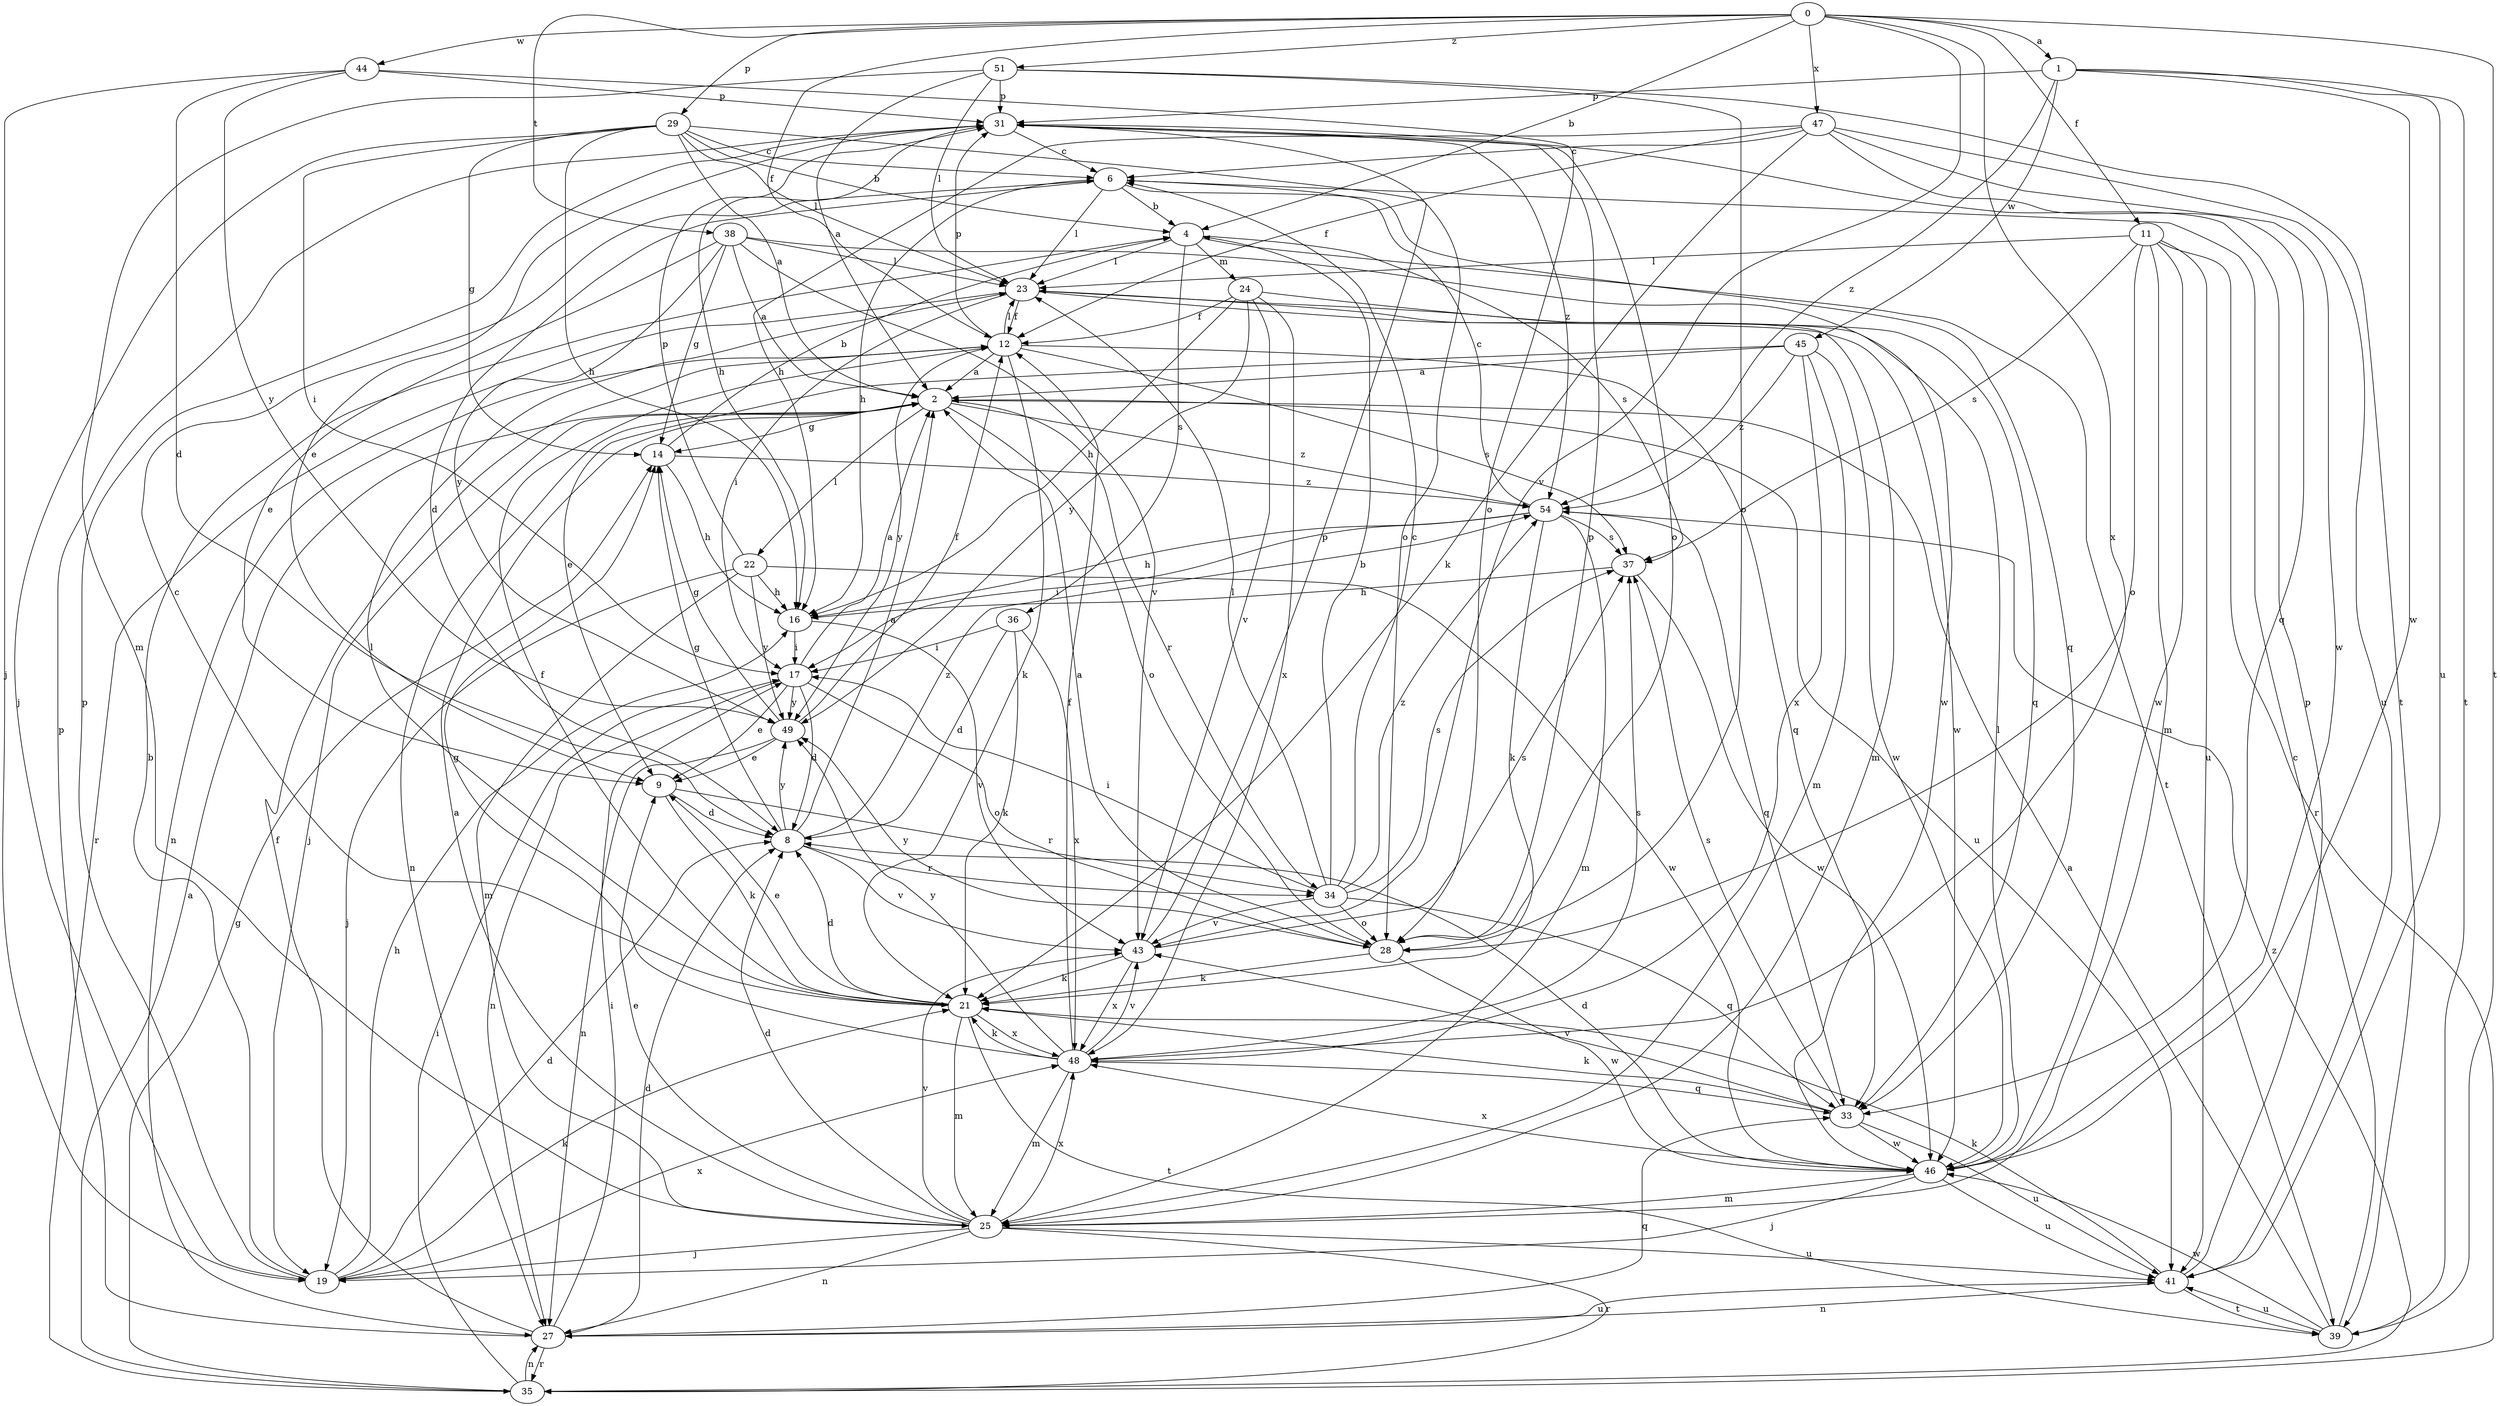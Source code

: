strict digraph  {
0;
1;
2;
4;
6;
8;
9;
11;
12;
14;
16;
17;
19;
21;
22;
23;
24;
25;
27;
28;
29;
31;
33;
34;
35;
36;
37;
38;
39;
41;
43;
44;
45;
46;
47;
48;
49;
51;
54;
0 -> 1  [label=a];
0 -> 4  [label=b];
0 -> 11  [label=f];
0 -> 12  [label=f];
0 -> 29  [label=p];
0 -> 38  [label=t];
0 -> 39  [label=t];
0 -> 43  [label=v];
0 -> 44  [label=w];
0 -> 47  [label=x];
0 -> 48  [label=x];
0 -> 51  [label=z];
1 -> 31  [label=p];
1 -> 39  [label=t];
1 -> 41  [label=u];
1 -> 45  [label=w];
1 -> 46  [label=w];
1 -> 54  [label=z];
2 -> 14  [label=g];
2 -> 19  [label=j];
2 -> 22  [label=l];
2 -> 27  [label=n];
2 -> 28  [label=o];
2 -> 34  [label=r];
2 -> 41  [label=u];
2 -> 54  [label=z];
4 -> 23  [label=l];
4 -> 24  [label=m];
4 -> 36  [label=s];
4 -> 37  [label=s];
4 -> 39  [label=t];
6 -> 4  [label=b];
6 -> 8  [label=d];
6 -> 16  [label=h];
6 -> 23  [label=l];
6 -> 33  [label=q];
8 -> 2  [label=a];
8 -> 14  [label=g];
8 -> 34  [label=r];
8 -> 43  [label=v];
8 -> 49  [label=y];
8 -> 54  [label=z];
9 -> 8  [label=d];
9 -> 21  [label=k];
9 -> 34  [label=r];
11 -> 23  [label=l];
11 -> 25  [label=m];
11 -> 28  [label=o];
11 -> 35  [label=r];
11 -> 37  [label=s];
11 -> 41  [label=u];
11 -> 46  [label=w];
12 -> 2  [label=a];
12 -> 21  [label=k];
12 -> 23  [label=l];
12 -> 27  [label=n];
12 -> 31  [label=p];
12 -> 33  [label=q];
12 -> 37  [label=s];
12 -> 49  [label=y];
14 -> 4  [label=b];
14 -> 16  [label=h];
14 -> 54  [label=z];
16 -> 17  [label=i];
16 -> 43  [label=v];
17 -> 2  [label=a];
17 -> 8  [label=d];
17 -> 9  [label=e];
17 -> 27  [label=n];
17 -> 28  [label=o];
17 -> 49  [label=y];
19 -> 4  [label=b];
19 -> 8  [label=d];
19 -> 16  [label=h];
19 -> 21  [label=k];
19 -> 31  [label=p];
19 -> 48  [label=x];
21 -> 6  [label=c];
21 -> 8  [label=d];
21 -> 9  [label=e];
21 -> 12  [label=f];
21 -> 23  [label=l];
21 -> 25  [label=m];
21 -> 39  [label=t];
21 -> 48  [label=x];
22 -> 16  [label=h];
22 -> 19  [label=j];
22 -> 25  [label=m];
22 -> 31  [label=p];
22 -> 46  [label=w];
22 -> 49  [label=y];
23 -> 12  [label=f];
23 -> 17  [label=i];
23 -> 33  [label=q];
23 -> 35  [label=r];
23 -> 46  [label=w];
24 -> 12  [label=f];
24 -> 16  [label=h];
24 -> 25  [label=m];
24 -> 43  [label=v];
24 -> 48  [label=x];
24 -> 49  [label=y];
25 -> 2  [label=a];
25 -> 8  [label=d];
25 -> 9  [label=e];
25 -> 19  [label=j];
25 -> 27  [label=n];
25 -> 35  [label=r];
25 -> 41  [label=u];
25 -> 43  [label=v];
25 -> 48  [label=x];
27 -> 8  [label=d];
27 -> 12  [label=f];
27 -> 17  [label=i];
27 -> 31  [label=p];
27 -> 33  [label=q];
27 -> 35  [label=r];
27 -> 41  [label=u];
28 -> 2  [label=a];
28 -> 21  [label=k];
28 -> 31  [label=p];
28 -> 46  [label=w];
28 -> 49  [label=y];
29 -> 2  [label=a];
29 -> 4  [label=b];
29 -> 6  [label=c];
29 -> 14  [label=g];
29 -> 16  [label=h];
29 -> 17  [label=i];
29 -> 19  [label=j];
29 -> 23  [label=l];
29 -> 28  [label=o];
31 -> 6  [label=c];
31 -> 9  [label=e];
31 -> 16  [label=h];
31 -> 28  [label=o];
31 -> 54  [label=z];
33 -> 21  [label=k];
33 -> 37  [label=s];
33 -> 41  [label=u];
33 -> 43  [label=v];
33 -> 46  [label=w];
34 -> 4  [label=b];
34 -> 6  [label=c];
34 -> 17  [label=i];
34 -> 23  [label=l];
34 -> 28  [label=o];
34 -> 33  [label=q];
34 -> 37  [label=s];
34 -> 43  [label=v];
34 -> 54  [label=z];
35 -> 2  [label=a];
35 -> 14  [label=g];
35 -> 17  [label=i];
35 -> 27  [label=n];
35 -> 54  [label=z];
36 -> 8  [label=d];
36 -> 17  [label=i];
36 -> 21  [label=k];
36 -> 48  [label=x];
37 -> 16  [label=h];
37 -> 46  [label=w];
38 -> 2  [label=a];
38 -> 9  [label=e];
38 -> 14  [label=g];
38 -> 23  [label=l];
38 -> 43  [label=v];
38 -> 46  [label=w];
38 -> 49  [label=y];
39 -> 2  [label=a];
39 -> 6  [label=c];
39 -> 41  [label=u];
39 -> 46  [label=w];
41 -> 21  [label=k];
41 -> 27  [label=n];
41 -> 31  [label=p];
41 -> 39  [label=t];
43 -> 21  [label=k];
43 -> 31  [label=p];
43 -> 37  [label=s];
43 -> 48  [label=x];
44 -> 8  [label=d];
44 -> 19  [label=j];
44 -> 28  [label=o];
44 -> 31  [label=p];
44 -> 49  [label=y];
45 -> 2  [label=a];
45 -> 9  [label=e];
45 -> 25  [label=m];
45 -> 46  [label=w];
45 -> 48  [label=x];
45 -> 54  [label=z];
46 -> 8  [label=d];
46 -> 19  [label=j];
46 -> 23  [label=l];
46 -> 25  [label=m];
46 -> 41  [label=u];
46 -> 48  [label=x];
47 -> 6  [label=c];
47 -> 12  [label=f];
47 -> 16  [label=h];
47 -> 21  [label=k];
47 -> 33  [label=q];
47 -> 41  [label=u];
47 -> 46  [label=w];
48 -> 12  [label=f];
48 -> 14  [label=g];
48 -> 21  [label=k];
48 -> 25  [label=m];
48 -> 33  [label=q];
48 -> 37  [label=s];
48 -> 43  [label=v];
48 -> 49  [label=y];
49 -> 9  [label=e];
49 -> 12  [label=f];
49 -> 14  [label=g];
49 -> 27  [label=n];
51 -> 2  [label=a];
51 -> 23  [label=l];
51 -> 25  [label=m];
51 -> 28  [label=o];
51 -> 31  [label=p];
51 -> 39  [label=t];
54 -> 6  [label=c];
54 -> 16  [label=h];
54 -> 17  [label=i];
54 -> 21  [label=k];
54 -> 25  [label=m];
54 -> 33  [label=q];
54 -> 37  [label=s];
}
